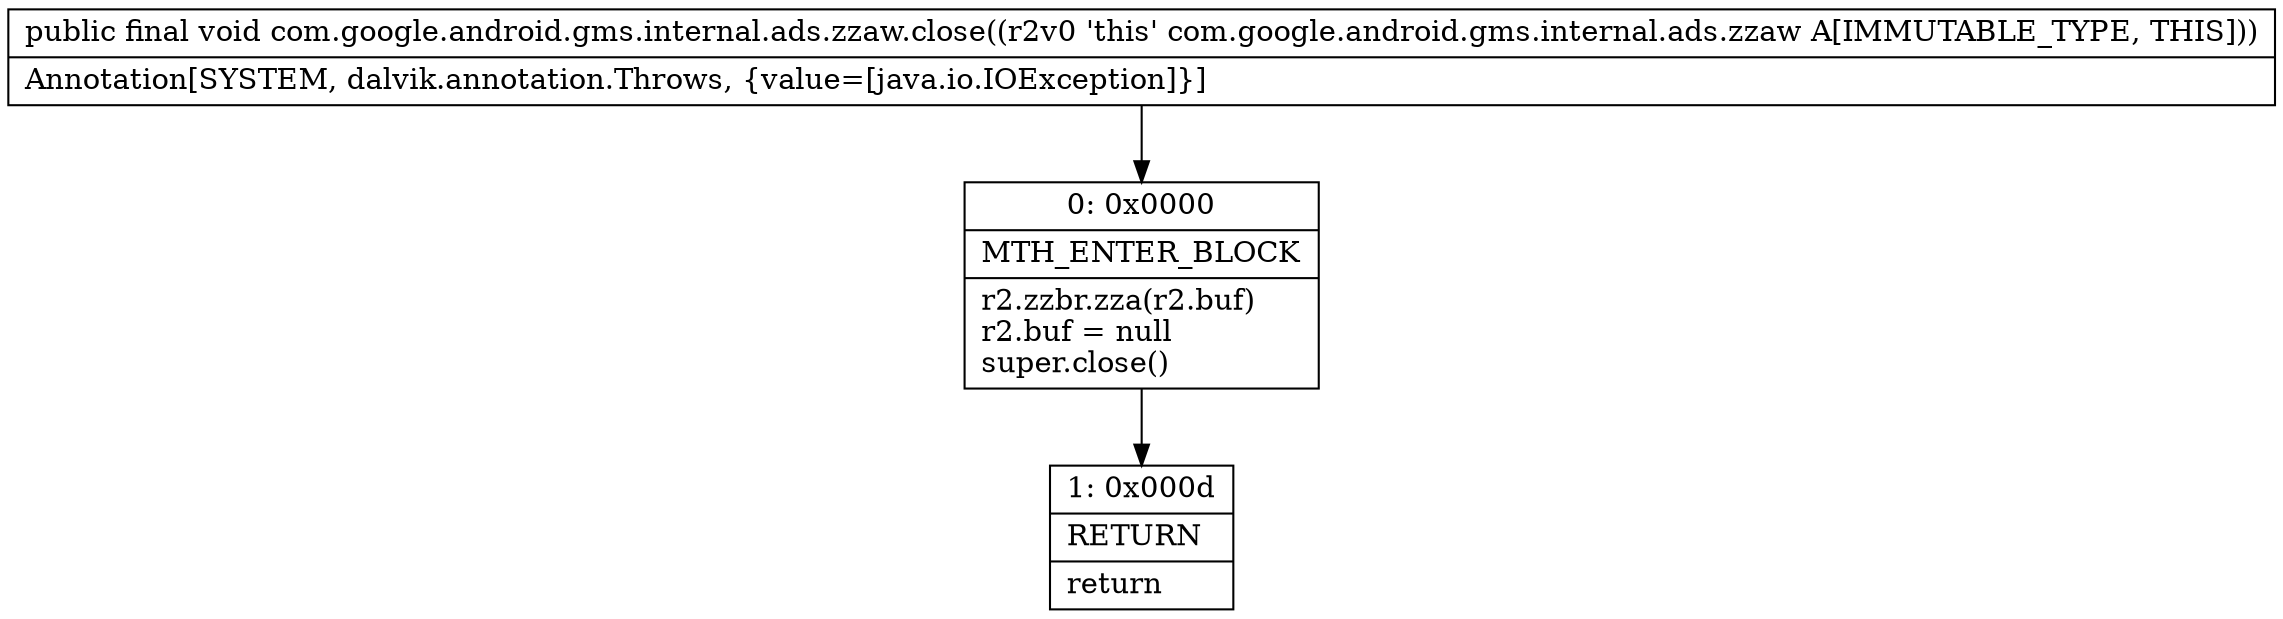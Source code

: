 digraph "CFG forcom.google.android.gms.internal.ads.zzaw.close()V" {
Node_0 [shape=record,label="{0\:\ 0x0000|MTH_ENTER_BLOCK\l|r2.zzbr.zza(r2.buf)\lr2.buf = null\lsuper.close()\l}"];
Node_1 [shape=record,label="{1\:\ 0x000d|RETURN\l|return\l}"];
MethodNode[shape=record,label="{public final void com.google.android.gms.internal.ads.zzaw.close((r2v0 'this' com.google.android.gms.internal.ads.zzaw A[IMMUTABLE_TYPE, THIS]))  | Annotation[SYSTEM, dalvik.annotation.Throws, \{value=[java.io.IOException]\}]\l}"];
MethodNode -> Node_0;
Node_0 -> Node_1;
}

